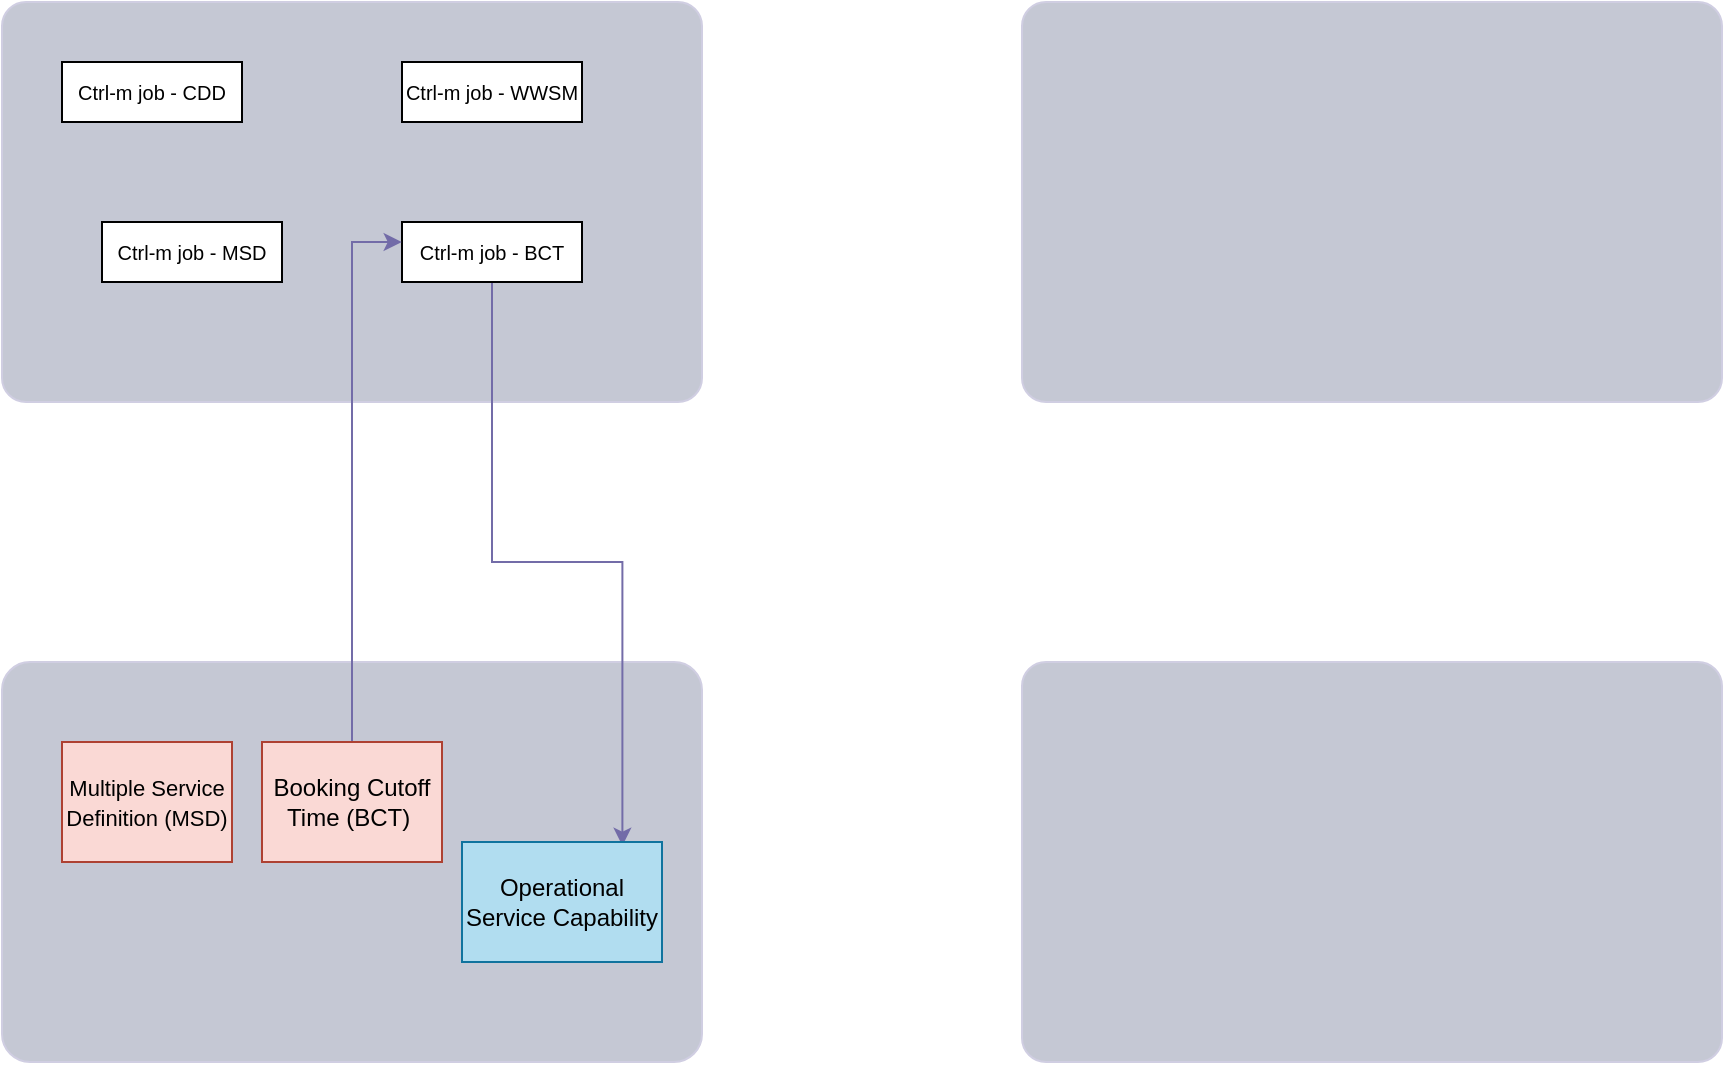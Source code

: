<mxfile version="21.3.7" type="github">
  <diagram name="Page-1" id="8ngTOurLQr-HlDjsHh3x">
    <mxGraphModel dx="567" dy="1214" grid="1" gridSize="10" guides="1" tooltips="1" connect="1" arrows="1" fold="1" page="1" pageScale="1" pageWidth="1100" pageHeight="850" math="0" shadow="0">
      <root>
        <mxCell id="0" />
        <mxCell id="1" parent="0" />
        <mxCell id="jGGKa2ZzWb8gB2acPjcM-6" value="" style="rounded=1;whiteSpace=wrap;html=1;labelBackgroundColor=none;fillColor=#C5C8D4;strokeColor=#D0CEE2;fontColor=#1A1A1A;arcSize=6;" vertex="1" parent="1">
          <mxGeometry x="140" y="-710" width="350" height="200" as="geometry" />
        </mxCell>
        <mxCell id="jGGKa2ZzWb8gB2acPjcM-9" value="" style="rounded=1;whiteSpace=wrap;html=1;labelBackgroundColor=none;fillColor=#C5C8D4;strokeColor=#D0CEE2;fontColor=#1A1A1A;arcSize=6;" vertex="1" parent="1">
          <mxGeometry x="650" y="-710" width="350" height="200" as="geometry" />
        </mxCell>
        <mxCell id="jGGKa2ZzWb8gB2acPjcM-10" value="" style="rounded=1;whiteSpace=wrap;html=1;labelBackgroundColor=none;fillColor=#C5C8D4;strokeColor=#D0CEE2;fontColor=#1A1A1A;arcSize=7;" vertex="1" parent="1">
          <mxGeometry x="140" y="-380" width="350" height="200" as="geometry" />
        </mxCell>
        <mxCell id="jGGKa2ZzWb8gB2acPjcM-11" value="" style="rounded=1;whiteSpace=wrap;html=1;labelBackgroundColor=none;fillColor=#C5C8D4;strokeColor=#D0CEE2;fontColor=#1A1A1A;arcSize=6;" vertex="1" parent="1">
          <mxGeometry x="650" y="-380" width="350" height="200" as="geometry" />
        </mxCell>
        <mxCell id="jGGKa2ZzWb8gB2acPjcM-24" value="&lt;font style=&quot;font-size: 10px;&quot;&gt;Ctrl-m job - CDD&lt;/font&gt;" style="rounded=0;whiteSpace=wrap;html=1;" vertex="1" parent="1">
          <mxGeometry x="170" y="-680" width="90" height="30" as="geometry" />
        </mxCell>
        <mxCell id="jGGKa2ZzWb8gB2acPjcM-25" value="&lt;font style=&quot;font-size: 10px;&quot;&gt;Ctrl-m job - WWSM&lt;br&gt;&lt;/font&gt;" style="rounded=0;whiteSpace=wrap;html=1;" vertex="1" parent="1">
          <mxGeometry x="340" y="-680" width="90" height="30" as="geometry" />
        </mxCell>
        <mxCell id="jGGKa2ZzWb8gB2acPjcM-35" style="edgeStyle=orthogonalEdgeStyle;rounded=0;orthogonalLoop=1;jettySize=auto;html=1;entryX=0.802;entryY=0.031;entryDx=0;entryDy=0;entryPerimeter=0;strokeColor=#736CA8;fontColor=#1A1A1A;" edge="1" parent="1" source="jGGKa2ZzWb8gB2acPjcM-26" target="jGGKa2ZzWb8gB2acPjcM-36">
          <mxGeometry relative="1" as="geometry" />
        </mxCell>
        <mxCell id="jGGKa2ZzWb8gB2acPjcM-26" value="&lt;font style=&quot;font-size: 10px;&quot;&gt;Ctrl-m job - BCT&lt;/font&gt;" style="rounded=0;whiteSpace=wrap;html=1;" vertex="1" parent="1">
          <mxGeometry x="340" y="-600" width="90" height="30" as="geometry" />
        </mxCell>
        <mxCell id="jGGKa2ZzWb8gB2acPjcM-27" value="&lt;font style=&quot;font-size: 10px;&quot;&gt;Ctrl-m job - MSD&lt;/font&gt;" style="rounded=0;whiteSpace=wrap;html=1;" vertex="1" parent="1">
          <mxGeometry x="190" y="-600" width="90" height="30" as="geometry" />
        </mxCell>
        <mxCell id="jGGKa2ZzWb8gB2acPjcM-28" value="&lt;font style=&quot;font-size: 11px;&quot;&gt;Multiple Service Definition&amp;nbsp;(MSD)&lt;/font&gt;" style="rounded=0;whiteSpace=wrap;html=1;strokeColor=#ae4132;fillColor=#fad9d5;" vertex="1" parent="1">
          <mxGeometry x="170" y="-340" width="85" height="60" as="geometry" />
        </mxCell>
        <mxCell id="jGGKa2ZzWb8gB2acPjcM-30" style="edgeStyle=orthogonalEdgeStyle;rounded=0;orthogonalLoop=1;jettySize=auto;html=1;strokeColor=#736CA8;fontColor=#1A1A1A;entryX=0.571;entryY=0.6;entryDx=0;entryDy=0;entryPerimeter=0;" edge="1" parent="1" source="jGGKa2ZzWb8gB2acPjcM-29" target="jGGKa2ZzWb8gB2acPjcM-6">
          <mxGeometry relative="1" as="geometry">
            <mxPoint x="390" y="-570" as="targetPoint" />
            <Array as="points">
              <mxPoint x="315" y="-590" />
            </Array>
          </mxGeometry>
        </mxCell>
        <mxCell id="jGGKa2ZzWb8gB2acPjcM-29" value="Booking Cutoff Time (BCT)&amp;nbsp;" style="rounded=0;whiteSpace=wrap;html=1;strokeColor=#ae4132;fillColor=#fad9d5;" vertex="1" parent="1">
          <mxGeometry x="270" y="-340" width="90" height="60" as="geometry" />
        </mxCell>
        <mxCell id="jGGKa2ZzWb8gB2acPjcM-36" value="Operational Service Capability" style="rounded=0;whiteSpace=wrap;html=1;strokeColor=#10739e;fillColor=#b1ddf0;" vertex="1" parent="1">
          <mxGeometry x="370" y="-290" width="100" height="60" as="geometry" />
        </mxCell>
      </root>
    </mxGraphModel>
  </diagram>
</mxfile>
